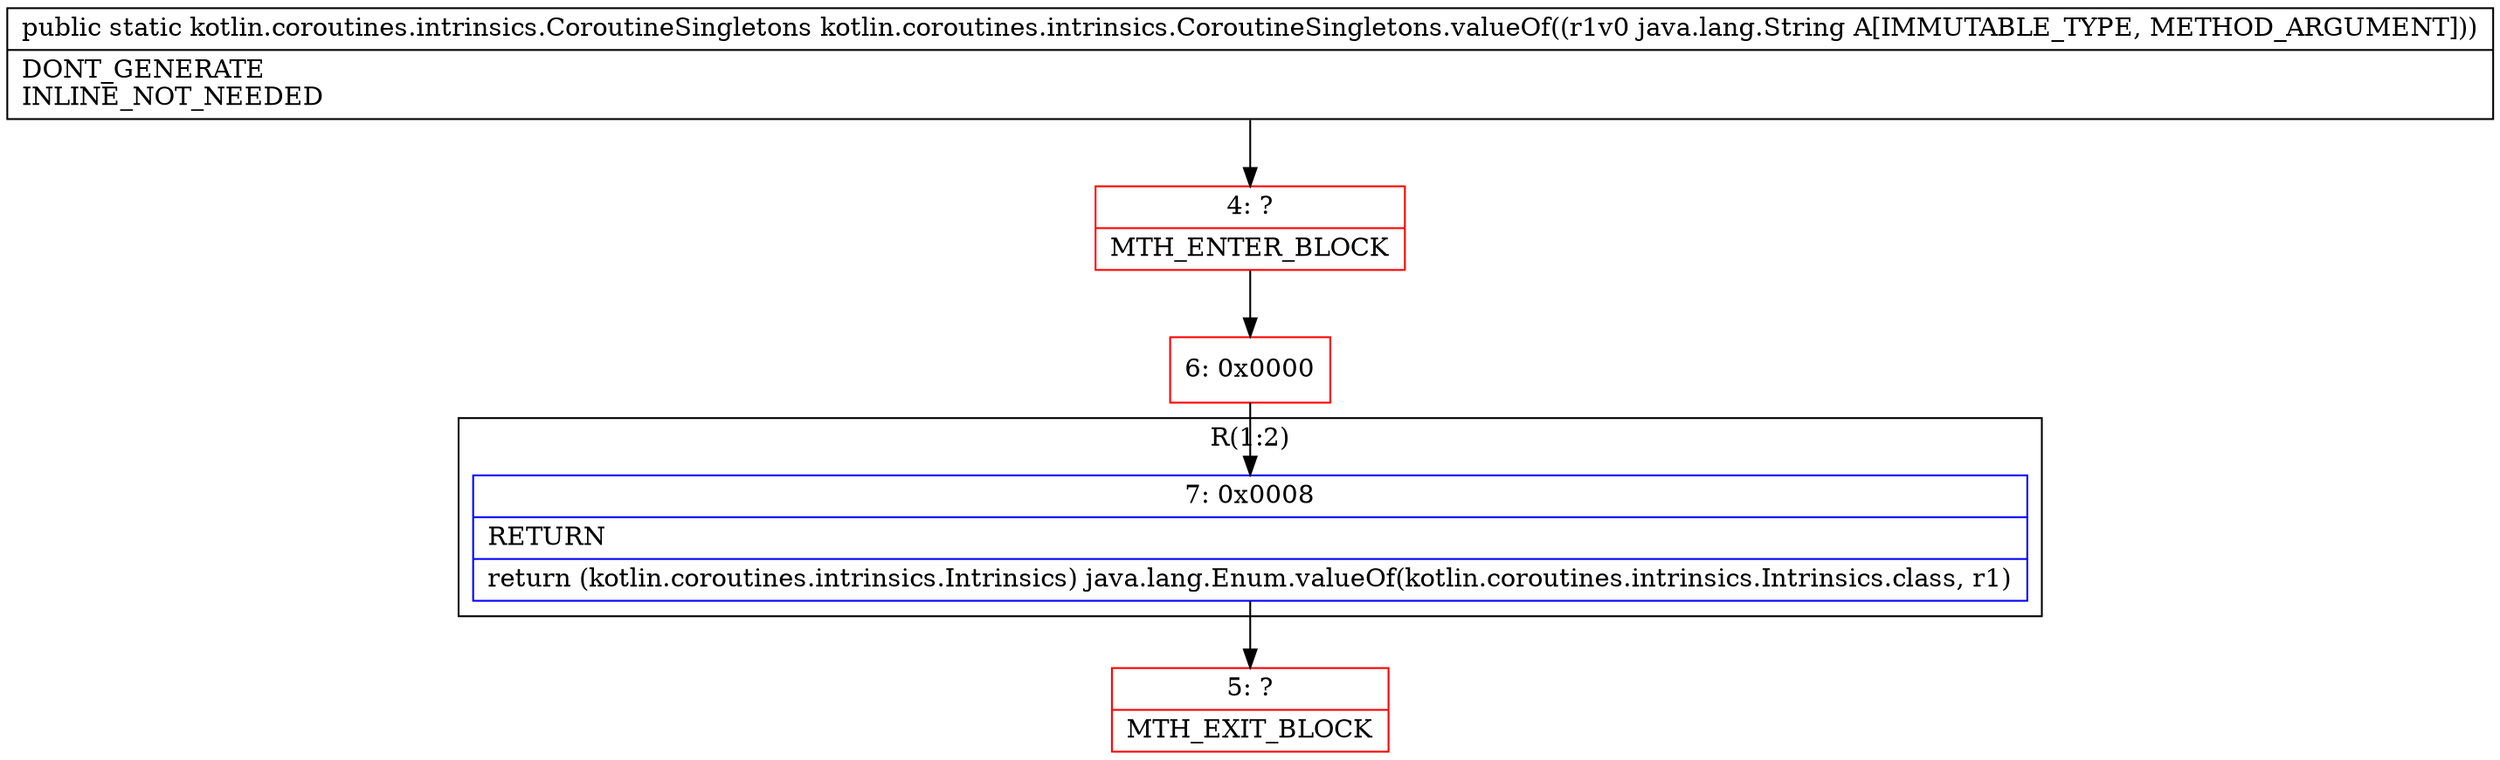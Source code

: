 digraph "CFG forkotlin.coroutines.intrinsics.CoroutineSingletons.valueOf(Ljava\/lang\/String;)Lkotlin\/coroutines\/intrinsics\/CoroutineSingletons;" {
subgraph cluster_Region_1100554429 {
label = "R(1:2)";
node [shape=record,color=blue];
Node_7 [shape=record,label="{7\:\ 0x0008|RETURN\l|return (kotlin.coroutines.intrinsics.Intrinsics) java.lang.Enum.valueOf(kotlin.coroutines.intrinsics.Intrinsics.class, r1)\l}"];
}
Node_4 [shape=record,color=red,label="{4\:\ ?|MTH_ENTER_BLOCK\l}"];
Node_6 [shape=record,color=red,label="{6\:\ 0x0000}"];
Node_5 [shape=record,color=red,label="{5\:\ ?|MTH_EXIT_BLOCK\l}"];
MethodNode[shape=record,label="{public static kotlin.coroutines.intrinsics.CoroutineSingletons kotlin.coroutines.intrinsics.CoroutineSingletons.valueOf((r1v0 java.lang.String A[IMMUTABLE_TYPE, METHOD_ARGUMENT]))  | DONT_GENERATE\lINLINE_NOT_NEEDED\l}"];
MethodNode -> Node_4;Node_7 -> Node_5;
Node_4 -> Node_6;
Node_6 -> Node_7;
}

